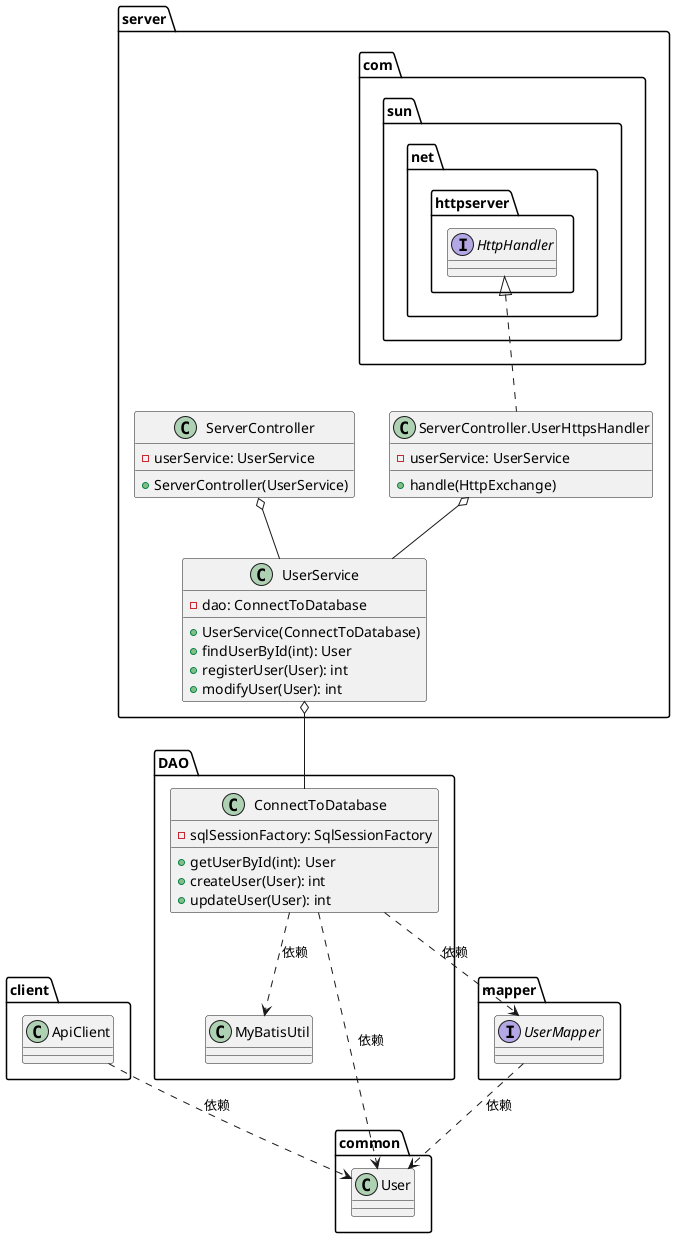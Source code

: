 @startuml

package client {
  class ApiClient
}

package common {
  class User
}

package server {
  ' --- Presentation Layer ---
  class ServerController {
    - userService: UserService
    + ServerController(UserService)
  }
  class "ServerController.UserHttpsHandler" as UserHttpsHandler implements com.sun.net.httpserver.HttpHandler {
     - userService: UserService
     + handle(HttpExchange)
  }

  ' --- Service Layer ---
  class UserService {
    - dao: ConnectToDatabase
    + UserService(ConnectToDatabase)
    + findUserById(int): User
    + registerUser(User): int
    + modifyUser(User): int
  }
}

package DAO {
    ' --- Data Access Layer ---
    class ConnectToDatabase {
      - sqlSessionFactory: SqlSessionFactory
      + getUserById(int): User
      + createUser(User): int
      + updateUser(User): int
    }
    class MyBatisUtil
}

package mapper {
  interface UserMapper
}


' Relationships

server.ServerController o-- server.UserService
server.UserHttpsHandler o-- server.UserService
server.UserService o-- DAO.ConnectToDatabase

DAO.ConnectToDatabase ..> DAO.MyBatisUtil : 依赖
DAO.ConnectToDatabase ..> mapper.UserMapper : 依赖
DAO.ConnectToDatabase ..> common.User : 依赖

mapper.UserMapper ..> common.User : 依赖
client.ApiClient ..> common.User : 依赖

@enduml